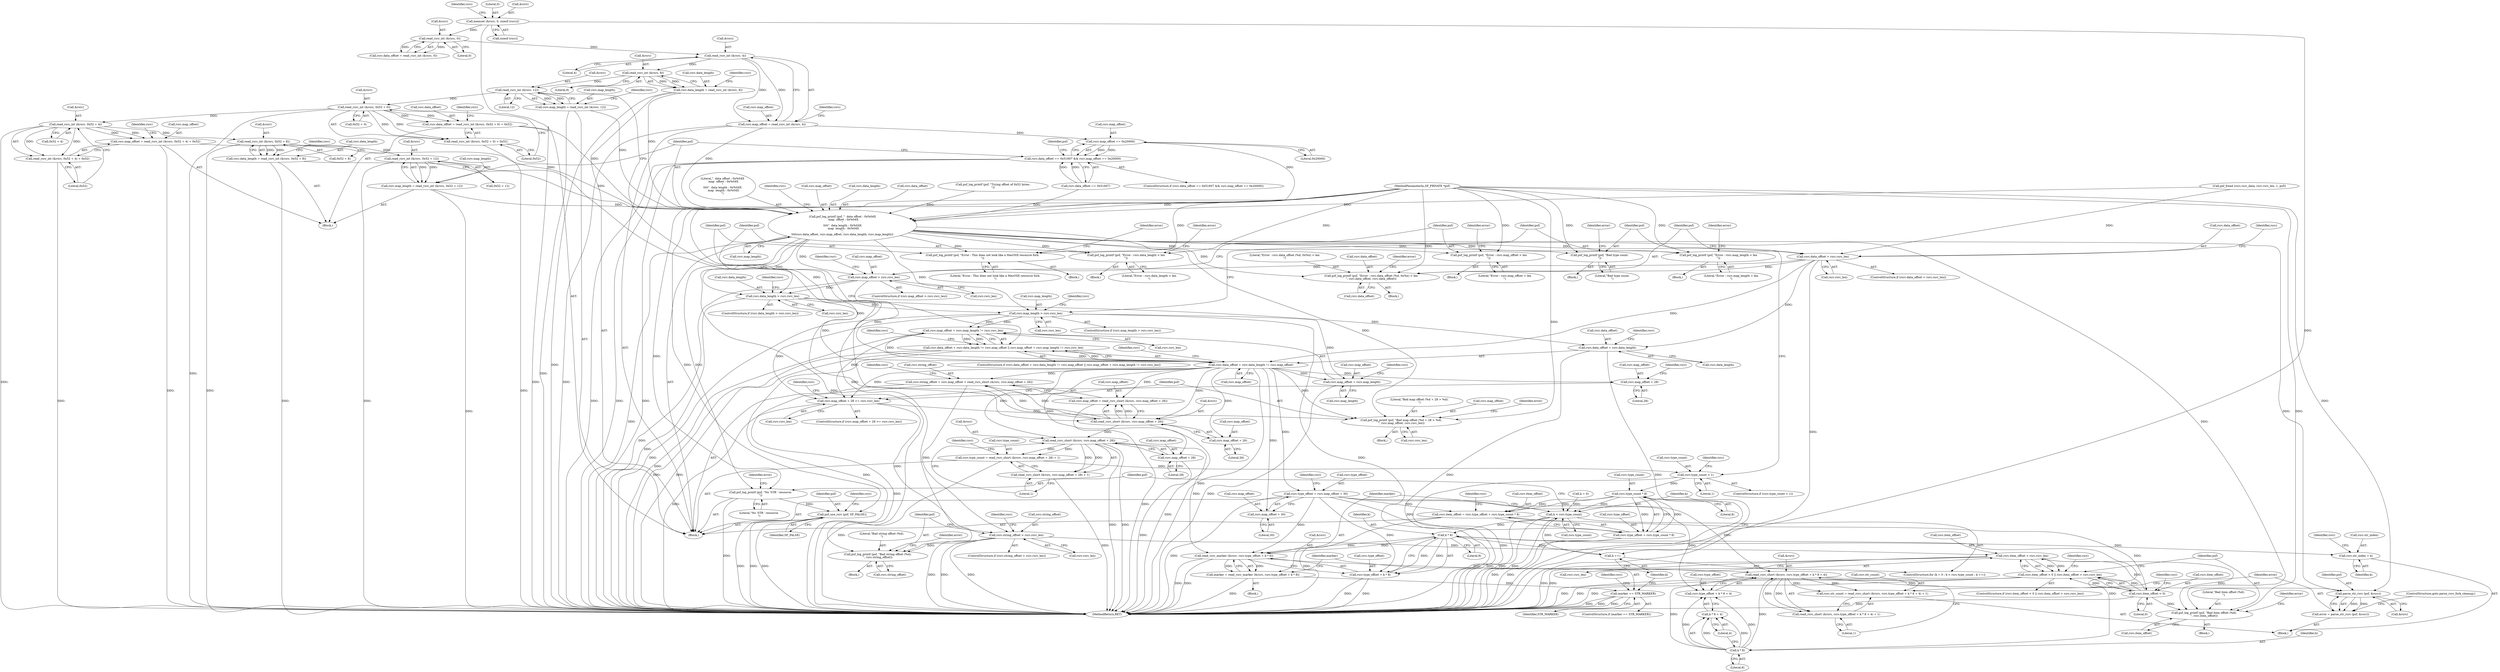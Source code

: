 digraph "0_libsndfile_dbe14f00030af5d3577f4cabbf9861db59e9c378@API" {
"1000207" [label="(Call,read_rsrc_int (&rsrc, 4))"];
"1000199" [label="(Call,read_rsrc_int (&rsrc, 0))"];
"1000116" [label="(Call,memset (&rsrc, 0, sizeof (rsrc)))"];
"1000203" [label="(Call,rsrc.map_offset = read_rsrc_int (&rsrc, 4))"];
"1000234" [label="(Call,rsrc.map_offset == 0x20000)"];
"1000228" [label="(Call,rsrc.data_offset == 0x51607 && rsrc.map_offset == 0x20000)"];
"1000287" [label="(Call,psf_log_printf (psf, \"  data offset : 0x%04X\n  map  offset : 0x%04X\n\"\n\t\t\t\t\"  data length : 0x%04X\n  map  length : 0x%04X\n\",\n\t\t\t\trsrc.data_offset, rsrc.map_offset, rsrc.data_length, rsrc.map_length))"];
"1000303" [label="(Call,rsrc.data_offset > rsrc.rsrc_len)"];
"1000311" [label="(Call,psf_log_printf (psf, \"Error : rsrc.data_offset (%d, 0x%x) > len\n\", rsrc.data_offset, rsrc.data_offset))"];
"1000325" [label="(Call,rsrc.map_offset > rsrc.rsrc_len)"];
"1000341" [label="(Call,rsrc.data_length > rsrc.rsrc_len)"];
"1000357" [label="(Call,rsrc.map_length > rsrc.rsrc_len)"];
"1000385" [label="(Call,rsrc.map_offset + rsrc.map_length != rsrc.rsrc_len)"];
"1000373" [label="(Call,rsrc.data_offset + rsrc.data_length != rsrc.map_offset || rsrc.map_offset + rsrc.map_length != rsrc.rsrc_len)"];
"1000405" [label="(Call,rsrc.map_offset + 28 >= rsrc.rsrc_len)"];
"1000415" [label="(Call,psf_log_printf (psf, \"Bad map offset (%d + 28 > %d).\n\", rsrc.map_offset, rsrc.rsrc_len))"];
"1000445" [label="(Call,rsrc.string_offset > rsrc.rsrc_len)"];
"1000453" [label="(Call,psf_log_printf (psf, \"Bad string offset (%d).\n\", rsrc.string_offset))"];
"1000520" [label="(Call,rsrc.item_offset > rsrc.rsrc_len)"];
"1000514" [label="(Call,rsrc.item_offset < 0 || rsrc.item_offset > rsrc.rsrc_len)"];
"1000528" [label="(Call,psf_log_printf (psf, \"Bad item offset (%d).\n\", rsrc.item_offset))"];
"1000386" [label="(Call,rsrc.map_offset + rsrc.map_length)"];
"1000374" [label="(Call,rsrc.data_offset + rsrc.data_length != rsrc.map_offset)"];
"1000406" [label="(Call,rsrc.map_offset + 28)"];
"1000428" [label="(Call,rsrc.string_offset = rsrc.map_offset + read_rsrc_short (&rsrc, rsrc.map_offset + 26))"];
"1000432" [label="(Call,rsrc.map_offset + read_rsrc_short (&rsrc, rsrc.map_offset + 26))"];
"1000436" [label="(Call,read_rsrc_short (&rsrc, rsrc.map_offset + 26))"];
"1000477" [label="(Call,read_rsrc_short (&rsrc, rsrc.map_offset + 28))"];
"1000472" [label="(Call,rsrc.type_count = read_rsrc_short (&rsrc, rsrc.map_offset + 28) + 1)"];
"1000487" [label="(Call,rsrc.type_count < 1)"];
"1000508" [label="(Call,rsrc.type_count * 8)"];
"1000500" [label="(Call,rsrc.item_offset = rsrc.type_offset + rsrc.type_count * 8)"];
"1000515" [label="(Call,rsrc.item_offset < 0)"];
"1000504" [label="(Call,rsrc.type_offset + rsrc.type_count * 8)"];
"1000548" [label="(Call,k < rsrc.type_count)"];
"1000565" [label="(Call,k * 8)"];
"1000553" [label="(Call,k ++)"];
"1000558" [label="(Call,read_rsrc_marker (&rsrc, rsrc.type_offset + k * 8))"];
"1000556" [label="(Call,marker = read_rsrc_marker (&rsrc, rsrc.type_offset + k * 8))"];
"1000569" [label="(Call,marker == STR_MARKER)"];
"1000583" [label="(Call,read_rsrc_short (&rsrc, rsrc.type_offset + k * 8 + 4))"];
"1000578" [label="(Call,rsrc.str_count = read_rsrc_short (&rsrc, rsrc.type_offset + k * 8 + 4) + 1)"];
"1000582" [label="(Call,read_rsrc_short (&rsrc, rsrc.type_offset + k * 8 + 4) + 1)"];
"1000598" [label="(Call,parse_str_rsrc (psf, &rsrc))"];
"1000596" [label="(Call,error = parse_str_rsrc (psf, &rsrc))"];
"1000561" [label="(Call,rsrc.type_offset + k * 8)"];
"1000573" [label="(Call,rsrc.str_index = k)"];
"1000591" [label="(Call,k * 8)"];
"1000586" [label="(Call,rsrc.type_offset + k * 8 + 4)"];
"1000590" [label="(Call,k * 8 + 4)"];
"1000476" [label="(Call,read_rsrc_short (&rsrc, rsrc.map_offset + 28) + 1)"];
"1000439" [label="(Call,rsrc.map_offset + 26)"];
"1000463" [label="(Call,rsrc.type_offset = rsrc.map_offset + 30)"];
"1000467" [label="(Call,rsrc.map_offset + 30)"];
"1000480" [label="(Call,rsrc.map_offset + 28)"];
"1000375" [label="(Call,rsrc.data_offset + rsrc.data_length)"];
"1000333" [label="(Call,psf_log_printf (psf, \"Error : rsrc.map_offset > len\n\"))"];
"1000349" [label="(Call,psf_log_printf (psf, \"Error : rsrc.data_length > len\n\"))"];
"1000365" [label="(Call,psf_log_printf (psf, \"Error : rsrc.map_length > len\n\"))"];
"1000397" [label="(Call,psf_log_printf (psf, \"Error : This does not look like a MacOSX resource fork.\n\"))"];
"1000493" [label="(Call,psf_log_printf (psf, \"Bad type count.\n\"))"];
"1000603" [label="(Call,psf_log_printf (psf, \"No 'STR ' resource.\n\"))"];
"1000610" [label="(Call,psf_use_rsrc (psf, SF_FALSE))"];
"1000215" [label="(Call,read_rsrc_int (&rsrc, 8))"];
"1000211" [label="(Call,rsrc.data_length = read_rsrc_int (&rsrc, 8))"];
"1000223" [label="(Call,read_rsrc_int (&rsrc, 12))"];
"1000219" [label="(Call,rsrc.map_length = read_rsrc_int (&rsrc, 12))"];
"1000248" [label="(Call,read_rsrc_int (&rsrc, 0x52 + 0))"];
"1000243" [label="(Call,rsrc.data_offset = read_rsrc_int (&rsrc, 0x52 + 0) + 0x52)"];
"1000247" [label="(Call,read_rsrc_int (&rsrc, 0x52 + 0) + 0x52)"];
"1000260" [label="(Call,read_rsrc_int (&rsrc, 0x52 + 4))"];
"1000255" [label="(Call,rsrc.map_offset = read_rsrc_int (&rsrc, 0x52 + 4) + 0x52)"];
"1000259" [label="(Call,read_rsrc_int (&rsrc, 0x52 + 4) + 0x52)"];
"1000271" [label="(Call,read_rsrc_int (&rsrc, 0x52 + 8))"];
"1000267" [label="(Call,rsrc.data_length = read_rsrc_int (&rsrc, 0x52 + 8))"];
"1000281" [label="(Call,read_rsrc_int (&rsrc, 0x52 + 12))"];
"1000277" [label="(Call,rsrc.map_length = read_rsrc_int (&rsrc, 0x52 + 12))"];
"1000345" [label="(Call,rsrc.rsrc_len)"];
"1000519" [label="(Literal,0)"];
"1000195" [label="(Call,rsrc.data_offset = read_rsrc_int (&rsrc, 0))"];
"1000600" [label="(Call,&rsrc)"];
"1000204" [label="(Call,rsrc.map_offset)"];
"1000104" [label="(MethodParameterIn,SF_PRIVATE *psf)"];
"1000414" [label="(Block,)"];
"1000340" [label="(ControlStructure,if (rsrc.data_length > rsrc.rsrc_len))"];
"1000443" [label="(Literal,26)"];
"1000583" [label="(Call,read_rsrc_short (&rsrc, rsrc.type_offset + k * 8 + 4))"];
"1000382" [label="(Call,rsrc.map_offset)"];
"1000364" [label="(Block,)"];
"1000430" [label="(Identifier,rsrc)"];
"1000615" [label="(Identifier,rsrc)"];
"1000281" [label="(Call,read_rsrc_int (&rsrc, 0x52 + 12))"];
"1000604" [label="(Identifier,psf)"];
"1000234" [label="(Call,rsrc.map_offset == 0x20000)"];
"1000489" [label="(Identifier,rsrc)"];
"1000105" [label="(Block,)"];
"1000268" [label="(Call,rsrc.data_length)"];
"1000251" [label="(Call,0x52 + 0)"];
"1000248" [label="(Call,read_rsrc_int (&rsrc, 0x52 + 0))"];
"1000314" [label="(Call,rsrc.data_offset)"];
"1000351" [label="(Literal,\"Error : rsrc.data_length > len\n\")"];
"1000116" [label="(Call,memset (&rsrc, 0, sizeof (rsrc)))"];
"1000175" [label="(Call,psf_fread (rsrc.rsrc_data, rsrc.rsrc_len, 1, psf))"];
"1000334" [label="(Identifier,psf)"];
"1000219" [label="(Call,rsrc.map_length = read_rsrc_int (&rsrc, 12))"];
"1000215" [label="(Call,read_rsrc_int (&rsrc, 8))"];
"1000580" [label="(Identifier,rsrc)"];
"1000271" [label="(Call,read_rsrc_int (&rsrc, 0x52 + 8))"];
"1000528" [label="(Call,psf_log_printf (psf, \"Bad item offset (%d).\n\", rsrc.item_offset))"];
"1000407" [label="(Call,rsrc.map_offset)"];
"1000603" [label="(Call,psf_log_printf (psf, \"No 'STR ' resource.\n\"))"];
"1000567" [label="(Literal,8)"];
"1000568" [label="(ControlStructure,if (marker == STR_MARKER))"];
"1000571" [label="(Identifier,STR_MARKER)"];
"1000524" [label="(Call,rsrc.rsrc_len)"];
"1000260" [label="(Call,read_rsrc_int (&rsrc, 0x52 + 4))"];
"1000263" [label="(Call,0x52 + 4)"];
"1000417" [label="(Literal,\"Bad map offset (%d + 28 > %d).\n\")"];
"1000558" [label="(Call,read_rsrc_marker (&rsrc, rsrc.type_offset + k * 8))"];
"1000388" [label="(Identifier,rsrc)"];
"1000397" [label="(Call,psf_log_printf (psf, \"Error : This does not look like a MacOSX resource fork.\n\"))"];
"1000436" [label="(Call,read_rsrc_short (&rsrc, rsrc.map_offset + 26))"];
"1000212" [label="(Call,rsrc.data_length)"];
"1000485" [label="(Literal,1)"];
"1000504" [label="(Call,rsrc.type_offset + rsrc.type_count * 8)"];
"1000579" [label="(Call,rsrc.str_count)"];
"1000311" [label="(Call,psf_log_printf (psf, \"Error : rsrc.data_offset (%d, 0x%x) > len\n\", rsrc.data_offset, rsrc.data_offset))"];
"1000321" [label="(Identifier,error)"];
"1000421" [label="(Call,rsrc.rsrc_len)"];
"1000596" [label="(Call,error = parse_str_rsrc (psf, &rsrc))"];
"1000226" [label="(Literal,12)"];
"1000256" [label="(Call,rsrc.map_offset)"];
"1000377" [label="(Identifier,rsrc)"];
"1000406" [label="(Call,rsrc.map_offset + 28)"];
"1000587" [label="(Call,rsrc.type_offset)"];
"1000224" [label="(Call,&rsrc)"];
"1000361" [label="(Call,rsrc.rsrc_len)"];
"1000387" [label="(Call,rsrc.map_offset)"];
"1000447" [label="(Identifier,rsrc)"];
"1000243" [label="(Call,rsrc.data_offset = read_rsrc_int (&rsrc, 0x52 + 0) + 0x52)"];
"1000549" [label="(Identifier,k)"];
"1000367" [label="(Literal,\"Error : rsrc.map_length > len\n\")"];
"1000530" [label="(Literal,\"Bad item offset (%d).\n\")"];
"1000595" [label="(Literal,1)"];
"1000240" [label="(Call,psf_log_printf (psf, \"Trying offset of 0x52 bytes.\n\"))"];
"1000446" [label="(Call,rsrc.string_offset)"];
"1000463" [label="(Call,rsrc.type_offset = rsrc.map_offset + 30)"];
"1000594" [label="(Literal,4)"];
"1000559" [label="(Call,&rsrc)"];
"1000207" [label="(Call,read_rsrc_int (&rsrc, 4))"];
"1000247" [label="(Call,read_rsrc_int (&rsrc, 0x52 + 0) + 0x52)"];
"1000279" [label="(Identifier,rsrc)"];
"1000289" [label="(Literal,\"  data offset : 0x%04X\n  map  offset : 0x%04X\n\"\n\t\t\t\t\"  data length : 0x%04X\n  map  length : 0x%04X\n\")"];
"1000561" [label="(Call,rsrc.type_offset + k * 8)"];
"1000449" [label="(Call,rsrc.rsrc_len)"];
"1000492" [label="(Block,)"];
"1000342" [label="(Call,rsrc.data_length)"];
"1000476" [label="(Call,read_rsrc_short (&rsrc, rsrc.map_offset + 28) + 1)"];
"1000502" [label="(Identifier,rsrc)"];
"1000520" [label="(Call,rsrc.item_offset > rsrc.rsrc_len)"];
"1000509" [label="(Call,rsrc.type_count)"];
"1000584" [label="(Call,&rsrc)"];
"1000486" [label="(ControlStructure,if (rsrc.type_count < 1))"];
"1000313" [label="(Literal,\"Error : rsrc.data_offset (%d, 0x%x) > len\n\")"];
"1000544" [label="(ControlStructure,for (k = 0 ; k < rsrc.type_count ; k ++))"];
"1000527" [label="(Block,)"];
"1000467" [label="(Call,rsrc.map_offset + 30)"];
"1000216" [label="(Call,&rsrc)"];
"1000574" [label="(Call,rsrc.str_index)"];
"1000439" [label="(Call,rsrc.map_offset + 26)"];
"1000508" [label="(Call,rsrc.type_count * 8)"];
"1000522" [label="(Identifier,rsrc)"];
"1000516" [label="(Call,rsrc.item_offset)"];
"1000372" [label="(ControlStructure,if (rsrc.data_offset + rsrc.data_length != rsrc.map_offset || rsrc.map_offset + rsrc.map_length != rsrc.rsrc_len))"];
"1000545" [label="(Call,k = 0)"];
"1000239" [label="(Block,)"];
"1000326" [label="(Call,rsrc.map_offset)"];
"1000433" [label="(Call,rsrc.map_offset)"];
"1000415" [label="(Call,psf_log_printf (psf, \"Bad map offset (%d + 28 > %d).\n\", rsrc.map_offset, rsrc.rsrc_len))"];
"1000623" [label="(MethodReturn,RET)"];
"1000359" [label="(Identifier,rsrc)"];
"1000512" [label="(Literal,8)"];
"1000401" [label="(Identifier,error)"];
"1000429" [label="(Call,rsrc.string_offset)"];
"1000375" [label="(Call,rsrc.data_offset + rsrc.data_length)"];
"1000357" [label="(Call,rsrc.map_length > rsrc.rsrc_len)"];
"1000529" [label="(Identifier,psf)"];
"1000474" [label="(Identifier,rsrc)"];
"1000220" [label="(Call,rsrc.map_length)"];
"1000593" [label="(Literal,8)"];
"1000356" [label="(ControlStructure,if (rsrc.map_length > rsrc.rsrc_len))"];
"1000304" [label="(Call,rsrc.data_offset)"];
"1000455" [label="(Literal,\"Bad string offset (%d).\n\")"];
"1000548" [label="(Call,k < rsrc.type_count)"];
"1000531" [label="(Call,rsrc.item_offset)"];
"1000227" [label="(ControlStructure,if (rsrc.data_offset == 0x51607 && rsrc.map_offset == 0x20000))"];
"1000472" [label="(Call,rsrc.type_count = read_rsrc_short (&rsrc, rsrc.map_offset + 28) + 1)"];
"1000269" [label="(Identifier,rsrc)"];
"1000578" [label="(Call,rsrc.str_count = read_rsrc_short (&rsrc, rsrc.type_offset + k * 8 + 4) + 1)"];
"1000312" [label="(Identifier,psf)"];
"1000514" [label="(Call,rsrc.item_offset < 0 || rsrc.item_offset > rsrc.rsrc_len)"];
"1000267" [label="(Call,rsrc.data_length = read_rsrc_int (&rsrc, 0x52 + 8))"];
"1000456" [label="(Call,rsrc.string_offset)"];
"1000374" [label="(Call,rsrc.data_offset + rsrc.data_length != rsrc.map_offset)"];
"1000592" [label="(Identifier,k)"];
"1000408" [label="(Identifier,rsrc)"];
"1000203" [label="(Call,rsrc.map_offset = read_rsrc_int (&rsrc, 4))"];
"1000432" [label="(Call,rsrc.map_offset + read_rsrc_short (&rsrc, rsrc.map_offset + 26))"];
"1000480" [label="(Call,rsrc.map_offset + 28)"];
"1000350" [label="(Identifier,psf)"];
"1000488" [label="(Call,rsrc.type_count)"];
"1000484" [label="(Literal,28)"];
"1000396" [label="(Block,)"];
"1000327" [label="(Identifier,rsrc)"];
"1000612" [label="(Identifier,SF_FALSE)"];
"1000440" [label="(Call,rsrc.map_offset)"];
"1000332" [label="(Block,)"];
"1000333" [label="(Call,psf_log_printf (psf, \"Error : rsrc.map_offset > len\n\"))"];
"1000278" [label="(Call,rsrc.map_length)"];
"1000383" [label="(Identifier,rsrc)"];
"1000481" [label="(Call,rsrc.map_offset)"];
"1000607" [label="(Identifier,error)"];
"1000513" [label="(ControlStructure,if (rsrc.item_offset < 0 || rsrc.item_offset > rsrc.rsrc_len))"];
"1000555" [label="(Block,)"];
"1000597" [label="(Identifier,error)"];
"1000228" [label="(Call,rsrc.data_offset == 0x51607 && rsrc.map_offset == 0x20000)"];
"1000478" [label="(Call,&rsrc)"];
"1000277" [label="(Call,rsrc.map_length = read_rsrc_int (&rsrc, 0x52 + 12))"];
"1000611" [label="(Identifier,psf)"];
"1000411" [label="(Call,rsrc.rsrc_len)"];
"1000343" [label="(Identifier,rsrc)"];
"1000124" [label="(Identifier,rsrc)"];
"1000418" [label="(Call,rsrc.map_offset)"];
"1000557" [label="(Identifier,marker)"];
"1000569" [label="(Call,marker == STR_MARKER)"];
"1000282" [label="(Call,&rsrc)"];
"1000473" [label="(Call,rsrc.type_count)"];
"1000305" [label="(Identifier,rsrc)"];
"1000335" [label="(Literal,\"Error : rsrc.map_offset > len\n\")"];
"1000274" [label="(Call,0x52 + 8)"];
"1000358" [label="(Call,rsrc.map_length)"];
"1000218" [label="(Literal,8)"];
"1000582" [label="(Call,read_rsrc_short (&rsrc, rsrc.type_offset + k * 8 + 4) + 1)"];
"1000221" [label="(Identifier,rsrc)"];
"1000365" [label="(Call,psf_log_printf (psf, \"Error : rsrc.map_length > len\n\"))"];
"1000324" [label="(ControlStructure,if (rsrc.map_offset > rsrc.rsrc_len))"];
"1000494" [label="(Identifier,psf)"];
"1000266" [label="(Literal,0x52)"];
"1000235" [label="(Call,rsrc.map_offset)"];
"1000325" [label="(Call,rsrc.map_offset > rsrc.rsrc_len)"];
"1000554" [label="(Identifier,k)"];
"1000238" [label="(Literal,0x20000)"];
"1000577" [label="(Identifier,k)"];
"1000376" [label="(Call,rsrc.data_offset)"];
"1000200" [label="(Call,&rsrc)"];
"1000465" [label="(Identifier,rsrc)"];
"1000261" [label="(Call,&rsrc)"];
"1000353" [label="(Identifier,error)"];
"1000307" [label="(Call,rsrc.rsrc_len)"];
"1000369" [label="(Identifier,error)"];
"1000249" [label="(Call,&rsrc)"];
"1000119" [label="(Literal,0)"];
"1000120" [label="(Call,sizeof (rsrc))"];
"1000410" [label="(Literal,28)"];
"1000471" [label="(Literal,30)"];
"1000117" [label="(Call,&rsrc)"];
"1000229" [label="(Call,rsrc.data_offset == 0x51607)"];
"1000468" [label="(Call,rsrc.map_offset)"];
"1000244" [label="(Call,rsrc.data_offset)"];
"1000487" [label="(Call,rsrc.type_count < 1)"];
"1000405" [label="(Call,rsrc.map_offset + 28 >= rsrc.rsrc_len)"];
"1000398" [label="(Identifier,psf)"];
"1000500" [label="(Call,rsrc.item_offset = rsrc.type_offset + rsrc.type_count * 8)"];
"1000348" [label="(Block,)"];
"1000272" [label="(Call,&rsrc)"];
"1000341" [label="(Call,rsrc.data_length > rsrc.rsrc_len)"];
"1000505" [label="(Call,rsrc.type_offset)"];
"1000293" [label="(Call,rsrc.map_offset)"];
"1000521" [label="(Call,rsrc.item_offset)"];
"1000570" [label="(Identifier,marker)"];
"1000416" [label="(Identifier,psf)"];
"1000453" [label="(Call,psf_log_printf (psf, \"Bad string offset (%d).\n\", rsrc.string_offset))"];
"1000562" [label="(Call,rsrc.type_offset)"];
"1000379" [label="(Call,rsrc.data_length)"];
"1000444" [label="(ControlStructure,if (rsrc.string_offset > rsrc.rsrc_len))"];
"1000241" [label="(Identifier,psf)"];
"1000425" [label="(Identifier,error)"];
"1000477" [label="(Call,read_rsrc_short (&rsrc, rsrc.map_offset + 28))"];
"1000223" [label="(Call,read_rsrc_int (&rsrc, 12))"];
"1000208" [label="(Call,&rsrc)"];
"1000428" [label="(Call,rsrc.string_offset = rsrc.map_offset + read_rsrc_short (&rsrc, rsrc.map_offset + 26))"];
"1000349" [label="(Call,psf_log_printf (psf, \"Error : rsrc.data_length > len\n\"))"];
"1000590" [label="(Call,k * 8 + 4)"];
"1000464" [label="(Call,rsrc.type_offset)"];
"1000565" [label="(Call,k * 8)"];
"1000211" [label="(Call,rsrc.data_length = read_rsrc_int (&rsrc, 8))"];
"1000556" [label="(Call,marker = read_rsrc_marker (&rsrc, rsrc.type_offset + k * 8))"];
"1000394" [label="(Identifier,rsrc)"];
"1000517" [label="(Identifier,rsrc)"];
"1000393" [label="(Call,rsrc.rsrc_len)"];
"1000610" [label="(Call,psf_use_rsrc (psf, SF_FALSE))"];
"1000495" [label="(Literal,\"Bad type count.\n\")"];
"1000329" [label="(Call,rsrc.rsrc_len)"];
"1000296" [label="(Call,rsrc.data_length)"];
"1000290" [label="(Call,rsrc.data_offset)"];
"1000255" [label="(Call,rsrc.map_offset = read_rsrc_int (&rsrc, 0x52 + 4) + 0x52)"];
"1000317" [label="(Call,rsrc.data_offset)"];
"1000373" [label="(Call,rsrc.data_offset + rsrc.data_length != rsrc.map_offset || rsrc.map_offset + rsrc.map_length != rsrc.rsrc_len)"];
"1000535" [label="(Identifier,error)"];
"1000231" [label="(Identifier,rsrc)"];
"1000399" [label="(Literal,\"Error : This does not look like a MacOSX resource fork.\n\")"];
"1000299" [label="(Call,rsrc.map_length)"];
"1000310" [label="(Block,)"];
"1000303" [label="(Call,rsrc.data_offset > rsrc.rsrc_len)"];
"1000202" [label="(Literal,0)"];
"1000412" [label="(Identifier,rsrc)"];
"1000553" [label="(Call,k ++)"];
"1000515" [label="(Call,rsrc.item_offset < 0)"];
"1000566" [label="(Identifier,k)"];
"1000550" [label="(Call,rsrc.type_count)"];
"1000259" [label="(Call,read_rsrc_int (&rsrc, 0x52 + 4) + 0x52)"];
"1000598" [label="(Call,parse_str_rsrc (psf, &rsrc))"];
"1000437" [label="(Call,&rsrc)"];
"1000575" [label="(Identifier,rsrc)"];
"1000199" [label="(Call,read_rsrc_int (&rsrc, 0))"];
"1000491" [label="(Literal,1)"];
"1000404" [label="(ControlStructure,if (rsrc.map_offset + 28 >= rsrc.rsrc_len))"];
"1000386" [label="(Call,rsrc.map_offset + rsrc.map_length)"];
"1000572" [label="(Block,)"];
"1000605" [label="(Literal,\"No 'STR ' resource.\n\")"];
"1000284" [label="(Call,0x52 + 12)"];
"1000452" [label="(Block,)"];
"1000390" [label="(Call,rsrc.map_length)"];
"1000454" [label="(Identifier,psf)"];
"1000493" [label="(Call,psf_log_printf (psf, \"Bad type count.\n\"))"];
"1000586" [label="(Call,rsrc.type_offset + k * 8 + 4)"];
"1000337" [label="(Identifier,error)"];
"1000210" [label="(Literal,4)"];
"1000501" [label="(Call,rsrc.item_offset)"];
"1000573" [label="(Call,rsrc.str_index = k)"];
"1000591" [label="(Call,k * 8)"];
"1000599" [label="(Identifier,psf)"];
"1000497" [label="(Identifier,error)"];
"1000540" [label="(Identifier,rsrc)"];
"1000213" [label="(Identifier,rsrc)"];
"1000460" [label="(Identifier,error)"];
"1000445" [label="(Call,rsrc.string_offset > rsrc.rsrc_len)"];
"1000302" [label="(ControlStructure,if (rsrc.data_offset > rsrc.rsrc_len))"];
"1000602" [label="(ControlStructure,goto parse_rsrc_fork_cleanup;)"];
"1000366" [label="(Identifier,psf)"];
"1000254" [label="(Literal,0x52)"];
"1000257" [label="(Identifier,rsrc)"];
"1000385" [label="(Call,rsrc.map_offset + rsrc.map_length != rsrc.rsrc_len)"];
"1000287" [label="(Call,psf_log_printf (psf, \"  data offset : 0x%04X\n  map  offset : 0x%04X\n\"\n\t\t\t\t\"  data length : 0x%04X\n  map  length : 0x%04X\n\",\n\t\t\t\trsrc.data_offset, rsrc.map_offset, rsrc.data_length, rsrc.map_length))"];
"1000288" [label="(Identifier,psf)"];
"1000207" -> "1000203"  [label="AST: "];
"1000207" -> "1000210"  [label="CFG: "];
"1000208" -> "1000207"  [label="AST: "];
"1000210" -> "1000207"  [label="AST: "];
"1000203" -> "1000207"  [label="CFG: "];
"1000207" -> "1000203"  [label="DDG: "];
"1000207" -> "1000203"  [label="DDG: "];
"1000199" -> "1000207"  [label="DDG: "];
"1000207" -> "1000215"  [label="DDG: "];
"1000199" -> "1000195"  [label="AST: "];
"1000199" -> "1000202"  [label="CFG: "];
"1000200" -> "1000199"  [label="AST: "];
"1000202" -> "1000199"  [label="AST: "];
"1000195" -> "1000199"  [label="CFG: "];
"1000199" -> "1000195"  [label="DDG: "];
"1000199" -> "1000195"  [label="DDG: "];
"1000116" -> "1000199"  [label="DDG: "];
"1000116" -> "1000105"  [label="AST: "];
"1000116" -> "1000120"  [label="CFG: "];
"1000117" -> "1000116"  [label="AST: "];
"1000119" -> "1000116"  [label="AST: "];
"1000120" -> "1000116"  [label="AST: "];
"1000124" -> "1000116"  [label="CFG: "];
"1000116" -> "1000623"  [label="DDG: "];
"1000203" -> "1000105"  [label="AST: "];
"1000204" -> "1000203"  [label="AST: "];
"1000213" -> "1000203"  [label="CFG: "];
"1000203" -> "1000623"  [label="DDG: "];
"1000203" -> "1000234"  [label="DDG: "];
"1000203" -> "1000287"  [label="DDG: "];
"1000234" -> "1000228"  [label="AST: "];
"1000234" -> "1000238"  [label="CFG: "];
"1000235" -> "1000234"  [label="AST: "];
"1000238" -> "1000234"  [label="AST: "];
"1000228" -> "1000234"  [label="CFG: "];
"1000234" -> "1000228"  [label="DDG: "];
"1000234" -> "1000228"  [label="DDG: "];
"1000234" -> "1000287"  [label="DDG: "];
"1000228" -> "1000227"  [label="AST: "];
"1000228" -> "1000229"  [label="CFG: "];
"1000229" -> "1000228"  [label="AST: "];
"1000241" -> "1000228"  [label="CFG: "];
"1000288" -> "1000228"  [label="CFG: "];
"1000228" -> "1000623"  [label="DDG: "];
"1000228" -> "1000623"  [label="DDG: "];
"1000228" -> "1000623"  [label="DDG: "];
"1000229" -> "1000228"  [label="DDG: "];
"1000229" -> "1000228"  [label="DDG: "];
"1000287" -> "1000105"  [label="AST: "];
"1000287" -> "1000299"  [label="CFG: "];
"1000288" -> "1000287"  [label="AST: "];
"1000289" -> "1000287"  [label="AST: "];
"1000290" -> "1000287"  [label="AST: "];
"1000293" -> "1000287"  [label="AST: "];
"1000296" -> "1000287"  [label="AST: "];
"1000299" -> "1000287"  [label="AST: "];
"1000305" -> "1000287"  [label="CFG: "];
"1000287" -> "1000623"  [label="DDG: "];
"1000240" -> "1000287"  [label="DDG: "];
"1000175" -> "1000287"  [label="DDG: "];
"1000104" -> "1000287"  [label="DDG: "];
"1000229" -> "1000287"  [label="DDG: "];
"1000243" -> "1000287"  [label="DDG: "];
"1000255" -> "1000287"  [label="DDG: "];
"1000267" -> "1000287"  [label="DDG: "];
"1000211" -> "1000287"  [label="DDG: "];
"1000277" -> "1000287"  [label="DDG: "];
"1000219" -> "1000287"  [label="DDG: "];
"1000287" -> "1000303"  [label="DDG: "];
"1000287" -> "1000311"  [label="DDG: "];
"1000287" -> "1000325"  [label="DDG: "];
"1000287" -> "1000333"  [label="DDG: "];
"1000287" -> "1000341"  [label="DDG: "];
"1000287" -> "1000349"  [label="DDG: "];
"1000287" -> "1000357"  [label="DDG: "];
"1000287" -> "1000365"  [label="DDG: "];
"1000287" -> "1000397"  [label="DDG: "];
"1000287" -> "1000415"  [label="DDG: "];
"1000287" -> "1000453"  [label="DDG: "];
"1000287" -> "1000493"  [label="DDG: "];
"1000287" -> "1000528"  [label="DDG: "];
"1000287" -> "1000598"  [label="DDG: "];
"1000287" -> "1000603"  [label="DDG: "];
"1000303" -> "1000302"  [label="AST: "];
"1000303" -> "1000307"  [label="CFG: "];
"1000304" -> "1000303"  [label="AST: "];
"1000307" -> "1000303"  [label="AST: "];
"1000312" -> "1000303"  [label="CFG: "];
"1000327" -> "1000303"  [label="CFG: "];
"1000303" -> "1000623"  [label="DDG: "];
"1000175" -> "1000303"  [label="DDG: "];
"1000303" -> "1000311"  [label="DDG: "];
"1000303" -> "1000325"  [label="DDG: "];
"1000303" -> "1000374"  [label="DDG: "];
"1000303" -> "1000375"  [label="DDG: "];
"1000311" -> "1000310"  [label="AST: "];
"1000311" -> "1000317"  [label="CFG: "];
"1000312" -> "1000311"  [label="AST: "];
"1000313" -> "1000311"  [label="AST: "];
"1000314" -> "1000311"  [label="AST: "];
"1000317" -> "1000311"  [label="AST: "];
"1000321" -> "1000311"  [label="CFG: "];
"1000104" -> "1000311"  [label="DDG: "];
"1000325" -> "1000324"  [label="AST: "];
"1000325" -> "1000329"  [label="CFG: "];
"1000326" -> "1000325"  [label="AST: "];
"1000329" -> "1000325"  [label="AST: "];
"1000334" -> "1000325"  [label="CFG: "];
"1000343" -> "1000325"  [label="CFG: "];
"1000325" -> "1000623"  [label="DDG: "];
"1000325" -> "1000341"  [label="DDG: "];
"1000325" -> "1000374"  [label="DDG: "];
"1000341" -> "1000340"  [label="AST: "];
"1000341" -> "1000345"  [label="CFG: "];
"1000342" -> "1000341"  [label="AST: "];
"1000345" -> "1000341"  [label="AST: "];
"1000350" -> "1000341"  [label="CFG: "];
"1000359" -> "1000341"  [label="CFG: "];
"1000341" -> "1000623"  [label="DDG: "];
"1000341" -> "1000357"  [label="DDG: "];
"1000341" -> "1000374"  [label="DDG: "];
"1000341" -> "1000375"  [label="DDG: "];
"1000357" -> "1000356"  [label="AST: "];
"1000357" -> "1000361"  [label="CFG: "];
"1000358" -> "1000357"  [label="AST: "];
"1000361" -> "1000357"  [label="AST: "];
"1000366" -> "1000357"  [label="CFG: "];
"1000377" -> "1000357"  [label="CFG: "];
"1000357" -> "1000623"  [label="DDG: "];
"1000357" -> "1000623"  [label="DDG: "];
"1000357" -> "1000385"  [label="DDG: "];
"1000357" -> "1000385"  [label="DDG: "];
"1000357" -> "1000386"  [label="DDG: "];
"1000357" -> "1000405"  [label="DDG: "];
"1000385" -> "1000373"  [label="AST: "];
"1000385" -> "1000393"  [label="CFG: "];
"1000386" -> "1000385"  [label="AST: "];
"1000393" -> "1000385"  [label="AST: "];
"1000373" -> "1000385"  [label="CFG: "];
"1000385" -> "1000623"  [label="DDG: "];
"1000385" -> "1000373"  [label="DDG: "];
"1000385" -> "1000373"  [label="DDG: "];
"1000374" -> "1000385"  [label="DDG: "];
"1000385" -> "1000405"  [label="DDG: "];
"1000373" -> "1000372"  [label="AST: "];
"1000373" -> "1000374"  [label="CFG: "];
"1000374" -> "1000373"  [label="AST: "];
"1000398" -> "1000373"  [label="CFG: "];
"1000408" -> "1000373"  [label="CFG: "];
"1000373" -> "1000623"  [label="DDG: "];
"1000373" -> "1000623"  [label="DDG: "];
"1000373" -> "1000623"  [label="DDG: "];
"1000374" -> "1000373"  [label="DDG: "];
"1000374" -> "1000373"  [label="DDG: "];
"1000405" -> "1000404"  [label="AST: "];
"1000405" -> "1000411"  [label="CFG: "];
"1000406" -> "1000405"  [label="AST: "];
"1000411" -> "1000405"  [label="AST: "];
"1000416" -> "1000405"  [label="CFG: "];
"1000430" -> "1000405"  [label="CFG: "];
"1000405" -> "1000623"  [label="DDG: "];
"1000374" -> "1000405"  [label="DDG: "];
"1000405" -> "1000415"  [label="DDG: "];
"1000405" -> "1000445"  [label="DDG: "];
"1000415" -> "1000414"  [label="AST: "];
"1000415" -> "1000421"  [label="CFG: "];
"1000416" -> "1000415"  [label="AST: "];
"1000417" -> "1000415"  [label="AST: "];
"1000418" -> "1000415"  [label="AST: "];
"1000421" -> "1000415"  [label="AST: "];
"1000425" -> "1000415"  [label="CFG: "];
"1000104" -> "1000415"  [label="DDG: "];
"1000374" -> "1000415"  [label="DDG: "];
"1000445" -> "1000444"  [label="AST: "];
"1000445" -> "1000449"  [label="CFG: "];
"1000446" -> "1000445"  [label="AST: "];
"1000449" -> "1000445"  [label="AST: "];
"1000454" -> "1000445"  [label="CFG: "];
"1000465" -> "1000445"  [label="CFG: "];
"1000445" -> "1000623"  [label="DDG: "];
"1000445" -> "1000623"  [label="DDG: "];
"1000445" -> "1000623"  [label="DDG: "];
"1000428" -> "1000445"  [label="DDG: "];
"1000445" -> "1000453"  [label="DDG: "];
"1000445" -> "1000520"  [label="DDG: "];
"1000453" -> "1000452"  [label="AST: "];
"1000453" -> "1000456"  [label="CFG: "];
"1000454" -> "1000453"  [label="AST: "];
"1000455" -> "1000453"  [label="AST: "];
"1000456" -> "1000453"  [label="AST: "];
"1000460" -> "1000453"  [label="CFG: "];
"1000104" -> "1000453"  [label="DDG: "];
"1000520" -> "1000514"  [label="AST: "];
"1000520" -> "1000524"  [label="CFG: "];
"1000521" -> "1000520"  [label="AST: "];
"1000524" -> "1000520"  [label="AST: "];
"1000514" -> "1000520"  [label="CFG: "];
"1000520" -> "1000623"  [label="DDG: "];
"1000520" -> "1000623"  [label="DDG: "];
"1000520" -> "1000514"  [label="DDG: "];
"1000520" -> "1000514"  [label="DDG: "];
"1000515" -> "1000520"  [label="DDG: "];
"1000520" -> "1000528"  [label="DDG: "];
"1000514" -> "1000513"  [label="AST: "];
"1000514" -> "1000515"  [label="CFG: "];
"1000515" -> "1000514"  [label="AST: "];
"1000529" -> "1000514"  [label="CFG: "];
"1000540" -> "1000514"  [label="CFG: "];
"1000514" -> "1000623"  [label="DDG: "];
"1000514" -> "1000623"  [label="DDG: "];
"1000514" -> "1000623"  [label="DDG: "];
"1000515" -> "1000514"  [label="DDG: "];
"1000515" -> "1000514"  [label="DDG: "];
"1000528" -> "1000527"  [label="AST: "];
"1000528" -> "1000531"  [label="CFG: "];
"1000529" -> "1000528"  [label="AST: "];
"1000530" -> "1000528"  [label="AST: "];
"1000531" -> "1000528"  [label="AST: "];
"1000535" -> "1000528"  [label="CFG: "];
"1000104" -> "1000528"  [label="DDG: "];
"1000515" -> "1000528"  [label="DDG: "];
"1000386" -> "1000390"  [label="CFG: "];
"1000387" -> "1000386"  [label="AST: "];
"1000390" -> "1000386"  [label="AST: "];
"1000394" -> "1000386"  [label="CFG: "];
"1000386" -> "1000623"  [label="DDG: "];
"1000374" -> "1000386"  [label="DDG: "];
"1000374" -> "1000382"  [label="CFG: "];
"1000375" -> "1000374"  [label="AST: "];
"1000382" -> "1000374"  [label="AST: "];
"1000388" -> "1000374"  [label="CFG: "];
"1000374" -> "1000623"  [label="DDG: "];
"1000374" -> "1000406"  [label="DDG: "];
"1000374" -> "1000428"  [label="DDG: "];
"1000374" -> "1000432"  [label="DDG: "];
"1000374" -> "1000436"  [label="DDG: "];
"1000374" -> "1000439"  [label="DDG: "];
"1000374" -> "1000463"  [label="DDG: "];
"1000374" -> "1000467"  [label="DDG: "];
"1000374" -> "1000477"  [label="DDG: "];
"1000374" -> "1000480"  [label="DDG: "];
"1000406" -> "1000410"  [label="CFG: "];
"1000407" -> "1000406"  [label="AST: "];
"1000410" -> "1000406"  [label="AST: "];
"1000412" -> "1000406"  [label="CFG: "];
"1000428" -> "1000105"  [label="AST: "];
"1000428" -> "1000432"  [label="CFG: "];
"1000429" -> "1000428"  [label="AST: "];
"1000432" -> "1000428"  [label="AST: "];
"1000447" -> "1000428"  [label="CFG: "];
"1000428" -> "1000623"  [label="DDG: "];
"1000436" -> "1000428"  [label="DDG: "];
"1000436" -> "1000428"  [label="DDG: "];
"1000432" -> "1000436"  [label="CFG: "];
"1000433" -> "1000432"  [label="AST: "];
"1000436" -> "1000432"  [label="AST: "];
"1000432" -> "1000623"  [label="DDG: "];
"1000436" -> "1000432"  [label="DDG: "];
"1000436" -> "1000432"  [label="DDG: "];
"1000436" -> "1000439"  [label="CFG: "];
"1000437" -> "1000436"  [label="AST: "];
"1000439" -> "1000436"  [label="AST: "];
"1000436" -> "1000623"  [label="DDG: "];
"1000281" -> "1000436"  [label="DDG: "];
"1000223" -> "1000436"  [label="DDG: "];
"1000436" -> "1000477"  [label="DDG: "];
"1000477" -> "1000476"  [label="AST: "];
"1000477" -> "1000480"  [label="CFG: "];
"1000478" -> "1000477"  [label="AST: "];
"1000480" -> "1000477"  [label="AST: "];
"1000485" -> "1000477"  [label="CFG: "];
"1000477" -> "1000623"  [label="DDG: "];
"1000477" -> "1000623"  [label="DDG: "];
"1000477" -> "1000472"  [label="DDG: "];
"1000477" -> "1000472"  [label="DDG: "];
"1000477" -> "1000476"  [label="DDG: "];
"1000477" -> "1000476"  [label="DDG: "];
"1000477" -> "1000558"  [label="DDG: "];
"1000472" -> "1000105"  [label="AST: "];
"1000472" -> "1000476"  [label="CFG: "];
"1000473" -> "1000472"  [label="AST: "];
"1000476" -> "1000472"  [label="AST: "];
"1000489" -> "1000472"  [label="CFG: "];
"1000472" -> "1000623"  [label="DDG: "];
"1000472" -> "1000487"  [label="DDG: "];
"1000487" -> "1000486"  [label="AST: "];
"1000487" -> "1000491"  [label="CFG: "];
"1000488" -> "1000487"  [label="AST: "];
"1000491" -> "1000487"  [label="AST: "];
"1000494" -> "1000487"  [label="CFG: "];
"1000502" -> "1000487"  [label="CFG: "];
"1000487" -> "1000623"  [label="DDG: "];
"1000487" -> "1000508"  [label="DDG: "];
"1000508" -> "1000504"  [label="AST: "];
"1000508" -> "1000512"  [label="CFG: "];
"1000509" -> "1000508"  [label="AST: "];
"1000512" -> "1000508"  [label="AST: "];
"1000504" -> "1000508"  [label="CFG: "];
"1000508" -> "1000500"  [label="DDG: "];
"1000508" -> "1000500"  [label="DDG: "];
"1000508" -> "1000504"  [label="DDG: "];
"1000508" -> "1000504"  [label="DDG: "];
"1000508" -> "1000548"  [label="DDG: "];
"1000500" -> "1000105"  [label="AST: "];
"1000500" -> "1000504"  [label="CFG: "];
"1000501" -> "1000500"  [label="AST: "];
"1000504" -> "1000500"  [label="AST: "];
"1000517" -> "1000500"  [label="CFG: "];
"1000500" -> "1000623"  [label="DDG: "];
"1000463" -> "1000500"  [label="DDG: "];
"1000500" -> "1000515"  [label="DDG: "];
"1000515" -> "1000519"  [label="CFG: "];
"1000516" -> "1000515"  [label="AST: "];
"1000519" -> "1000515"  [label="AST: "];
"1000522" -> "1000515"  [label="CFG: "];
"1000515" -> "1000623"  [label="DDG: "];
"1000505" -> "1000504"  [label="AST: "];
"1000504" -> "1000623"  [label="DDG: "];
"1000504" -> "1000623"  [label="DDG: "];
"1000463" -> "1000504"  [label="DDG: "];
"1000548" -> "1000544"  [label="AST: "];
"1000548" -> "1000550"  [label="CFG: "];
"1000549" -> "1000548"  [label="AST: "];
"1000550" -> "1000548"  [label="AST: "];
"1000557" -> "1000548"  [label="CFG: "];
"1000604" -> "1000548"  [label="CFG: "];
"1000548" -> "1000623"  [label="DDG: "];
"1000548" -> "1000623"  [label="DDG: "];
"1000548" -> "1000623"  [label="DDG: "];
"1000553" -> "1000548"  [label="DDG: "];
"1000545" -> "1000548"  [label="DDG: "];
"1000548" -> "1000565"  [label="DDG: "];
"1000565" -> "1000561"  [label="AST: "];
"1000565" -> "1000567"  [label="CFG: "];
"1000566" -> "1000565"  [label="AST: "];
"1000567" -> "1000565"  [label="AST: "];
"1000561" -> "1000565"  [label="CFG: "];
"1000565" -> "1000553"  [label="DDG: "];
"1000565" -> "1000558"  [label="DDG: "];
"1000565" -> "1000558"  [label="DDG: "];
"1000565" -> "1000561"  [label="DDG: "];
"1000565" -> "1000561"  [label="DDG: "];
"1000565" -> "1000573"  [label="DDG: "];
"1000565" -> "1000591"  [label="DDG: "];
"1000553" -> "1000544"  [label="AST: "];
"1000553" -> "1000554"  [label="CFG: "];
"1000554" -> "1000553"  [label="AST: "];
"1000549" -> "1000553"  [label="CFG: "];
"1000558" -> "1000556"  [label="AST: "];
"1000558" -> "1000561"  [label="CFG: "];
"1000559" -> "1000558"  [label="AST: "];
"1000561" -> "1000558"  [label="AST: "];
"1000556" -> "1000558"  [label="CFG: "];
"1000558" -> "1000623"  [label="DDG: "];
"1000558" -> "1000623"  [label="DDG: "];
"1000558" -> "1000556"  [label="DDG: "];
"1000558" -> "1000556"  [label="DDG: "];
"1000463" -> "1000558"  [label="DDG: "];
"1000558" -> "1000583"  [label="DDG: "];
"1000556" -> "1000555"  [label="AST: "];
"1000557" -> "1000556"  [label="AST: "];
"1000570" -> "1000556"  [label="CFG: "];
"1000556" -> "1000623"  [label="DDG: "];
"1000556" -> "1000569"  [label="DDG: "];
"1000569" -> "1000568"  [label="AST: "];
"1000569" -> "1000571"  [label="CFG: "];
"1000570" -> "1000569"  [label="AST: "];
"1000571" -> "1000569"  [label="AST: "];
"1000575" -> "1000569"  [label="CFG: "];
"1000554" -> "1000569"  [label="CFG: "];
"1000569" -> "1000623"  [label="DDG: "];
"1000569" -> "1000623"  [label="DDG: "];
"1000569" -> "1000623"  [label="DDG: "];
"1000583" -> "1000582"  [label="AST: "];
"1000583" -> "1000586"  [label="CFG: "];
"1000584" -> "1000583"  [label="AST: "];
"1000586" -> "1000583"  [label="AST: "];
"1000595" -> "1000583"  [label="CFG: "];
"1000583" -> "1000578"  [label="DDG: "];
"1000583" -> "1000578"  [label="DDG: "];
"1000583" -> "1000582"  [label="DDG: "];
"1000583" -> "1000582"  [label="DDG: "];
"1000463" -> "1000583"  [label="DDG: "];
"1000591" -> "1000583"  [label="DDG: "];
"1000591" -> "1000583"  [label="DDG: "];
"1000583" -> "1000598"  [label="DDG: "];
"1000578" -> "1000572"  [label="AST: "];
"1000578" -> "1000582"  [label="CFG: "];
"1000579" -> "1000578"  [label="AST: "];
"1000582" -> "1000578"  [label="AST: "];
"1000597" -> "1000578"  [label="CFG: "];
"1000582" -> "1000595"  [label="CFG: "];
"1000595" -> "1000582"  [label="AST: "];
"1000598" -> "1000596"  [label="AST: "];
"1000598" -> "1000600"  [label="CFG: "];
"1000599" -> "1000598"  [label="AST: "];
"1000600" -> "1000598"  [label="AST: "];
"1000596" -> "1000598"  [label="CFG: "];
"1000598" -> "1000596"  [label="DDG: "];
"1000598" -> "1000596"  [label="DDG: "];
"1000104" -> "1000598"  [label="DDG: "];
"1000596" -> "1000572"  [label="AST: "];
"1000597" -> "1000596"  [label="AST: "];
"1000602" -> "1000596"  [label="CFG: "];
"1000562" -> "1000561"  [label="AST: "];
"1000561" -> "1000623"  [label="DDG: "];
"1000561" -> "1000623"  [label="DDG: "];
"1000463" -> "1000561"  [label="DDG: "];
"1000573" -> "1000572"  [label="AST: "];
"1000573" -> "1000577"  [label="CFG: "];
"1000574" -> "1000573"  [label="AST: "];
"1000577" -> "1000573"  [label="AST: "];
"1000580" -> "1000573"  [label="CFG: "];
"1000591" -> "1000590"  [label="AST: "];
"1000591" -> "1000593"  [label="CFG: "];
"1000592" -> "1000591"  [label="AST: "];
"1000593" -> "1000591"  [label="AST: "];
"1000594" -> "1000591"  [label="CFG: "];
"1000591" -> "1000586"  [label="DDG: "];
"1000591" -> "1000586"  [label="DDG: "];
"1000591" -> "1000590"  [label="DDG: "];
"1000591" -> "1000590"  [label="DDG: "];
"1000586" -> "1000590"  [label="CFG: "];
"1000587" -> "1000586"  [label="AST: "];
"1000590" -> "1000586"  [label="AST: "];
"1000463" -> "1000586"  [label="DDG: "];
"1000590" -> "1000594"  [label="CFG: "];
"1000594" -> "1000590"  [label="AST: "];
"1000476" -> "1000485"  [label="CFG: "];
"1000485" -> "1000476"  [label="AST: "];
"1000476" -> "1000623"  [label="DDG: "];
"1000439" -> "1000443"  [label="CFG: "];
"1000440" -> "1000439"  [label="AST: "];
"1000443" -> "1000439"  [label="AST: "];
"1000463" -> "1000105"  [label="AST: "];
"1000463" -> "1000467"  [label="CFG: "];
"1000464" -> "1000463"  [label="AST: "];
"1000467" -> "1000463"  [label="AST: "];
"1000474" -> "1000463"  [label="CFG: "];
"1000463" -> "1000623"  [label="DDG: "];
"1000467" -> "1000471"  [label="CFG: "];
"1000468" -> "1000467"  [label="AST: "];
"1000471" -> "1000467"  [label="AST: "];
"1000480" -> "1000484"  [label="CFG: "];
"1000481" -> "1000480"  [label="AST: "];
"1000484" -> "1000480"  [label="AST: "];
"1000480" -> "1000623"  [label="DDG: "];
"1000375" -> "1000379"  [label="CFG: "];
"1000376" -> "1000375"  [label="AST: "];
"1000379" -> "1000375"  [label="AST: "];
"1000383" -> "1000375"  [label="CFG: "];
"1000375" -> "1000623"  [label="DDG: "];
"1000375" -> "1000623"  [label="DDG: "];
"1000333" -> "1000332"  [label="AST: "];
"1000333" -> "1000335"  [label="CFG: "];
"1000334" -> "1000333"  [label="AST: "];
"1000335" -> "1000333"  [label="AST: "];
"1000337" -> "1000333"  [label="CFG: "];
"1000104" -> "1000333"  [label="DDG: "];
"1000349" -> "1000348"  [label="AST: "];
"1000349" -> "1000351"  [label="CFG: "];
"1000350" -> "1000349"  [label="AST: "];
"1000351" -> "1000349"  [label="AST: "];
"1000353" -> "1000349"  [label="CFG: "];
"1000104" -> "1000349"  [label="DDG: "];
"1000365" -> "1000364"  [label="AST: "];
"1000365" -> "1000367"  [label="CFG: "];
"1000366" -> "1000365"  [label="AST: "];
"1000367" -> "1000365"  [label="AST: "];
"1000369" -> "1000365"  [label="CFG: "];
"1000104" -> "1000365"  [label="DDG: "];
"1000397" -> "1000396"  [label="AST: "];
"1000397" -> "1000399"  [label="CFG: "];
"1000398" -> "1000397"  [label="AST: "];
"1000399" -> "1000397"  [label="AST: "];
"1000401" -> "1000397"  [label="CFG: "];
"1000104" -> "1000397"  [label="DDG: "];
"1000493" -> "1000492"  [label="AST: "];
"1000493" -> "1000495"  [label="CFG: "];
"1000494" -> "1000493"  [label="AST: "];
"1000495" -> "1000493"  [label="AST: "];
"1000497" -> "1000493"  [label="CFG: "];
"1000104" -> "1000493"  [label="DDG: "];
"1000603" -> "1000105"  [label="AST: "];
"1000603" -> "1000605"  [label="CFG: "];
"1000604" -> "1000603"  [label="AST: "];
"1000605" -> "1000603"  [label="AST: "];
"1000607" -> "1000603"  [label="CFG: "];
"1000603" -> "1000623"  [label="DDG: "];
"1000104" -> "1000603"  [label="DDG: "];
"1000603" -> "1000610"  [label="DDG: "];
"1000610" -> "1000105"  [label="AST: "];
"1000610" -> "1000612"  [label="CFG: "];
"1000611" -> "1000610"  [label="AST: "];
"1000612" -> "1000610"  [label="AST: "];
"1000615" -> "1000610"  [label="CFG: "];
"1000610" -> "1000623"  [label="DDG: "];
"1000610" -> "1000623"  [label="DDG: "];
"1000610" -> "1000623"  [label="DDG: "];
"1000104" -> "1000610"  [label="DDG: "];
"1000215" -> "1000211"  [label="AST: "];
"1000215" -> "1000218"  [label="CFG: "];
"1000216" -> "1000215"  [label="AST: "];
"1000218" -> "1000215"  [label="AST: "];
"1000211" -> "1000215"  [label="CFG: "];
"1000215" -> "1000211"  [label="DDG: "];
"1000215" -> "1000211"  [label="DDG: "];
"1000215" -> "1000223"  [label="DDG: "];
"1000211" -> "1000105"  [label="AST: "];
"1000212" -> "1000211"  [label="AST: "];
"1000221" -> "1000211"  [label="CFG: "];
"1000211" -> "1000623"  [label="DDG: "];
"1000223" -> "1000219"  [label="AST: "];
"1000223" -> "1000226"  [label="CFG: "];
"1000224" -> "1000223"  [label="AST: "];
"1000226" -> "1000223"  [label="AST: "];
"1000219" -> "1000223"  [label="CFG: "];
"1000223" -> "1000219"  [label="DDG: "];
"1000223" -> "1000219"  [label="DDG: "];
"1000223" -> "1000248"  [label="DDG: "];
"1000219" -> "1000105"  [label="AST: "];
"1000220" -> "1000219"  [label="AST: "];
"1000231" -> "1000219"  [label="CFG: "];
"1000219" -> "1000623"  [label="DDG: "];
"1000248" -> "1000247"  [label="AST: "];
"1000248" -> "1000251"  [label="CFG: "];
"1000249" -> "1000248"  [label="AST: "];
"1000251" -> "1000248"  [label="AST: "];
"1000254" -> "1000248"  [label="CFG: "];
"1000248" -> "1000623"  [label="DDG: "];
"1000248" -> "1000243"  [label="DDG: "];
"1000248" -> "1000243"  [label="DDG: "];
"1000248" -> "1000247"  [label="DDG: "];
"1000248" -> "1000247"  [label="DDG: "];
"1000248" -> "1000260"  [label="DDG: "];
"1000243" -> "1000239"  [label="AST: "];
"1000243" -> "1000247"  [label="CFG: "];
"1000244" -> "1000243"  [label="AST: "];
"1000247" -> "1000243"  [label="AST: "];
"1000257" -> "1000243"  [label="CFG: "];
"1000243" -> "1000623"  [label="DDG: "];
"1000247" -> "1000254"  [label="CFG: "];
"1000254" -> "1000247"  [label="AST: "];
"1000247" -> "1000623"  [label="DDG: "];
"1000260" -> "1000259"  [label="AST: "];
"1000260" -> "1000263"  [label="CFG: "];
"1000261" -> "1000260"  [label="AST: "];
"1000263" -> "1000260"  [label="AST: "];
"1000266" -> "1000260"  [label="CFG: "];
"1000260" -> "1000623"  [label="DDG: "];
"1000260" -> "1000255"  [label="DDG: "];
"1000260" -> "1000255"  [label="DDG: "];
"1000260" -> "1000259"  [label="DDG: "];
"1000260" -> "1000259"  [label="DDG: "];
"1000260" -> "1000271"  [label="DDG: "];
"1000255" -> "1000239"  [label="AST: "];
"1000255" -> "1000259"  [label="CFG: "];
"1000256" -> "1000255"  [label="AST: "];
"1000259" -> "1000255"  [label="AST: "];
"1000269" -> "1000255"  [label="CFG: "];
"1000255" -> "1000623"  [label="DDG: "];
"1000259" -> "1000266"  [label="CFG: "];
"1000266" -> "1000259"  [label="AST: "];
"1000259" -> "1000623"  [label="DDG: "];
"1000271" -> "1000267"  [label="AST: "];
"1000271" -> "1000274"  [label="CFG: "];
"1000272" -> "1000271"  [label="AST: "];
"1000274" -> "1000271"  [label="AST: "];
"1000267" -> "1000271"  [label="CFG: "];
"1000271" -> "1000623"  [label="DDG: "];
"1000271" -> "1000267"  [label="DDG: "];
"1000271" -> "1000267"  [label="DDG: "];
"1000271" -> "1000281"  [label="DDG: "];
"1000267" -> "1000239"  [label="AST: "];
"1000268" -> "1000267"  [label="AST: "];
"1000279" -> "1000267"  [label="CFG: "];
"1000267" -> "1000623"  [label="DDG: "];
"1000281" -> "1000277"  [label="AST: "];
"1000281" -> "1000284"  [label="CFG: "];
"1000282" -> "1000281"  [label="AST: "];
"1000284" -> "1000281"  [label="AST: "];
"1000277" -> "1000281"  [label="CFG: "];
"1000281" -> "1000623"  [label="DDG: "];
"1000281" -> "1000277"  [label="DDG: "];
"1000281" -> "1000277"  [label="DDG: "];
"1000277" -> "1000239"  [label="AST: "];
"1000278" -> "1000277"  [label="AST: "];
"1000288" -> "1000277"  [label="CFG: "];
"1000277" -> "1000623"  [label="DDG: "];
}
